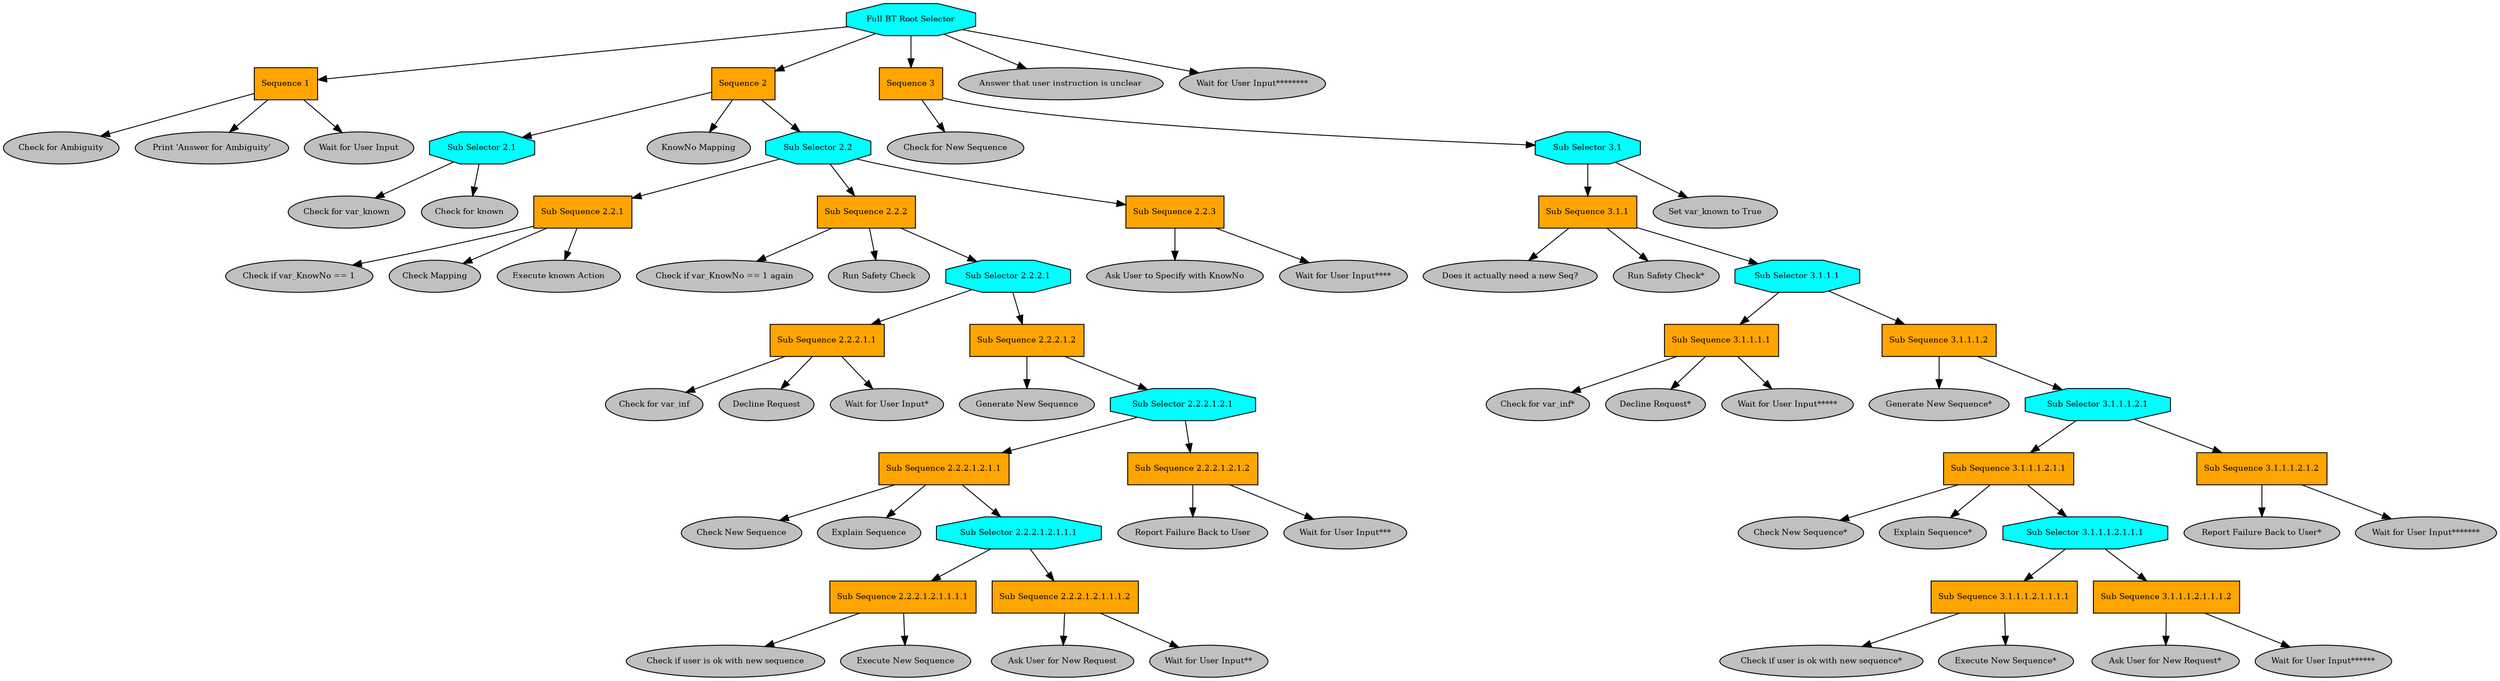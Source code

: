 digraph pastafarianism {
ordering=out;
graph [fontname="times-roman"];
node [fontname="times-roman"];
edge [fontname="times-roman"];
"Full BT Root Selector" [fillcolor=cyan, fontcolor=black, fontsize=9, label="Full BT Root Selector", shape=octagon, style=filled];
"Sequence 1" [fillcolor=orange, fontcolor=black, fontsize=9, label="Sequence 1", shape=box, style=filled];
"Full BT Root Selector" -> "Sequence 1";
"Check for Ambiguity" [fillcolor=gray, fontcolor=black, fontsize=9, label="Check for Ambiguity", shape=ellipse, style=filled];
"Sequence 1" -> "Check for Ambiguity";
"Print 'Answer for Ambiguity'" [fillcolor=gray, fontcolor=black, fontsize=9, label="Print 'Answer for Ambiguity'", shape=ellipse, style=filled];
"Sequence 1" -> "Print 'Answer for Ambiguity'";
"Wait for User Input" [fillcolor=gray, fontcolor=black, fontsize=9, label="Wait for User Input", shape=ellipse, style=filled];
"Sequence 1" -> "Wait for User Input";
"Sequence 2" [fillcolor=orange, fontcolor=black, fontsize=9, label="Sequence 2", shape=box, style=filled];
"Full BT Root Selector" -> "Sequence 2";
"Sub Selector 2.1" [fillcolor=cyan, fontcolor=black, fontsize=9, label="Sub Selector 2.1", shape=octagon, style=filled];
"Sequence 2" -> "Sub Selector 2.1";
"Check for var_known" [fillcolor=gray, fontcolor=black, fontsize=9, label="Check for var_known", shape=ellipse, style=filled];
"Sub Selector 2.1" -> "Check for var_known";
"Check for known" [fillcolor=gray, fontcolor=black, fontsize=9, label="Check for known", shape=ellipse, style=filled];
"Sub Selector 2.1" -> "Check for known";
"KnowNo Mapping" [fillcolor=gray, fontcolor=black, fontsize=9, label="KnowNo Mapping", shape=ellipse, style=filled];
"Sequence 2" -> "KnowNo Mapping";
"Sub Selector 2.2" [fillcolor=cyan, fontcolor=black, fontsize=9, label="Sub Selector 2.2", shape=octagon, style=filled];
"Sequence 2" -> "Sub Selector 2.2";
"Sub Sequence 2.2.1" [fillcolor=orange, fontcolor=black, fontsize=9, label="Sub Sequence 2.2.1", shape=box, style=filled];
"Sub Selector 2.2" -> "Sub Sequence 2.2.1";
"Check if var_KnowNo == 1" [fillcolor=gray, fontcolor=black, fontsize=9, label="Check if var_KnowNo == 1", shape=ellipse, style=filled];
"Sub Sequence 2.2.1" -> "Check if var_KnowNo == 1";
"Check Mapping" [fillcolor=gray, fontcolor=black, fontsize=9, label="Check Mapping", shape=ellipse, style=filled];
"Sub Sequence 2.2.1" -> "Check Mapping";
"Execute known Action" [fillcolor=gray, fontcolor=black, fontsize=9, label="Execute known Action", shape=ellipse, style=filled];
"Sub Sequence 2.2.1" -> "Execute known Action";
"Sub Sequence 2.2.2" [fillcolor=orange, fontcolor=black, fontsize=9, label="Sub Sequence 2.2.2", shape=box, style=filled];
"Sub Selector 2.2" -> "Sub Sequence 2.2.2";
"Check if var_KnowNo == 1 again" [fillcolor=gray, fontcolor=black, fontsize=9, label="Check if var_KnowNo == 1 again", shape=ellipse, style=filled];
"Sub Sequence 2.2.2" -> "Check if var_KnowNo == 1 again";
"Run Safety Check" [fillcolor=gray, fontcolor=black, fontsize=9, label="Run Safety Check", shape=ellipse, style=filled];
"Sub Sequence 2.2.2" -> "Run Safety Check";
"Sub Selector 2.2.2.1" [fillcolor=cyan, fontcolor=black, fontsize=9, label="Sub Selector 2.2.2.1", shape=octagon, style=filled];
"Sub Sequence 2.2.2" -> "Sub Selector 2.2.2.1";
"Sub Sequence 2.2.2.1.1" [fillcolor=orange, fontcolor=black, fontsize=9, label="Sub Sequence 2.2.2.1.1", shape=box, style=filled];
"Sub Selector 2.2.2.1" -> "Sub Sequence 2.2.2.1.1";
"Check for var_inf" [fillcolor=gray, fontcolor=black, fontsize=9, label="Check for var_inf", shape=ellipse, style=filled];
"Sub Sequence 2.2.2.1.1" -> "Check for var_inf";
"Decline Request" [fillcolor=gray, fontcolor=black, fontsize=9, label="Decline Request", shape=ellipse, style=filled];
"Sub Sequence 2.2.2.1.1" -> "Decline Request";
"Wait for User Input*" [fillcolor=gray, fontcolor=black, fontsize=9, label="Wait for User Input*", shape=ellipse, style=filled];
"Sub Sequence 2.2.2.1.1" -> "Wait for User Input*";
"Sub Sequence 2.2.2.1.2" [fillcolor=orange, fontcolor=black, fontsize=9, label="Sub Sequence 2.2.2.1.2", shape=box, style=filled];
"Sub Selector 2.2.2.1" -> "Sub Sequence 2.2.2.1.2";
"Generate New Sequence" [fillcolor=gray, fontcolor=black, fontsize=9, label="Generate New Sequence", shape=ellipse, style=filled];
"Sub Sequence 2.2.2.1.2" -> "Generate New Sequence";
"Sub Selector 2.2.2.1.2.1" [fillcolor=cyan, fontcolor=black, fontsize=9, label="Sub Selector 2.2.2.1.2.1", shape=octagon, style=filled];
"Sub Sequence 2.2.2.1.2" -> "Sub Selector 2.2.2.1.2.1";
"Sub Sequence 2.2.2.1.2.1.1" [fillcolor=orange, fontcolor=black, fontsize=9, label="Sub Sequence 2.2.2.1.2.1.1", shape=box, style=filled];
"Sub Selector 2.2.2.1.2.1" -> "Sub Sequence 2.2.2.1.2.1.1";
"Check New Sequence" [fillcolor=gray, fontcolor=black, fontsize=9, label="Check New Sequence", shape=ellipse, style=filled];
"Sub Sequence 2.2.2.1.2.1.1" -> "Check New Sequence";
"Explain Sequence" [fillcolor=gray, fontcolor=black, fontsize=9, label="Explain Sequence", shape=ellipse, style=filled];
"Sub Sequence 2.2.2.1.2.1.1" -> "Explain Sequence";
"Sub Selector 2.2.2.1.2.1.1.1" [fillcolor=cyan, fontcolor=black, fontsize=9, label="Sub Selector 2.2.2.1.2.1.1.1", shape=octagon, style=filled];
"Sub Sequence 2.2.2.1.2.1.1" -> "Sub Selector 2.2.2.1.2.1.1.1";
"Sub Sequence 2.2.2.1.2.1.1.1.1" [fillcolor=orange, fontcolor=black, fontsize=9, label="Sub Sequence 2.2.2.1.2.1.1.1.1", shape=box, style=filled];
"Sub Selector 2.2.2.1.2.1.1.1" -> "Sub Sequence 2.2.2.1.2.1.1.1.1";
"Check if user is ok with new sequence" [fillcolor=gray, fontcolor=black, fontsize=9, label="Check if user is ok with new sequence", shape=ellipse, style=filled];
"Sub Sequence 2.2.2.1.2.1.1.1.1" -> "Check if user is ok with new sequence";
"Execute New Sequence" [fillcolor=gray, fontcolor=black, fontsize=9, label="Execute New Sequence", shape=ellipse, style=filled];
"Sub Sequence 2.2.2.1.2.1.1.1.1" -> "Execute New Sequence";
"Sub Sequence 2.2.2.1.2.1.1.1.2" [fillcolor=orange, fontcolor=black, fontsize=9, label="Sub Sequence 2.2.2.1.2.1.1.1.2", shape=box, style=filled];
"Sub Selector 2.2.2.1.2.1.1.1" -> "Sub Sequence 2.2.2.1.2.1.1.1.2";
"Ask User for New Request" [fillcolor=gray, fontcolor=black, fontsize=9, label="Ask User for New Request", shape=ellipse, style=filled];
"Sub Sequence 2.2.2.1.2.1.1.1.2" -> "Ask User for New Request";
"Wait for User Input**" [fillcolor=gray, fontcolor=black, fontsize=9, label="Wait for User Input**", shape=ellipse, style=filled];
"Sub Sequence 2.2.2.1.2.1.1.1.2" -> "Wait for User Input**";
"Sub Sequence 2.2.2.1.2.1.2" [fillcolor=orange, fontcolor=black, fontsize=9, label="Sub Sequence 2.2.2.1.2.1.2", shape=box, style=filled];
"Sub Selector 2.2.2.1.2.1" -> "Sub Sequence 2.2.2.1.2.1.2";
"Report Failure Back to User" [fillcolor=gray, fontcolor=black, fontsize=9, label="Report Failure Back to User", shape=ellipse, style=filled];
"Sub Sequence 2.2.2.1.2.1.2" -> "Report Failure Back to User";
"Wait for User Input***" [fillcolor=gray, fontcolor=black, fontsize=9, label="Wait for User Input***", shape=ellipse, style=filled];
"Sub Sequence 2.2.2.1.2.1.2" -> "Wait for User Input***";
"Sub Sequence 2.2.3" [fillcolor=orange, fontcolor=black, fontsize=9, label="Sub Sequence 2.2.3", shape=box, style=filled];
"Sub Selector 2.2" -> "Sub Sequence 2.2.3";
"Ask User to Specify with KnowNo" [fillcolor=gray, fontcolor=black, fontsize=9, label="Ask User to Specify with KnowNo", shape=ellipse, style=filled];
"Sub Sequence 2.2.3" -> "Ask User to Specify with KnowNo";
"Wait for User Input****" [fillcolor=gray, fontcolor=black, fontsize=9, label="Wait for User Input****", shape=ellipse, style=filled];
"Sub Sequence 2.2.3" -> "Wait for User Input****";
"Sequence 3" [fillcolor=orange, fontcolor=black, fontsize=9, label="Sequence 3", shape=box, style=filled];
"Full BT Root Selector" -> "Sequence 3";
"Check for New Sequence" [fillcolor=gray, fontcolor=black, fontsize=9, label="Check for New Sequence", shape=ellipse, style=filled];
"Sequence 3" -> "Check for New Sequence";
"Sub Selector 3.1" [fillcolor=cyan, fontcolor=black, fontsize=9, label="Sub Selector 3.1", shape=octagon, style=filled];
"Sequence 3" -> "Sub Selector 3.1";
"Sub Sequence 3.1.1" [fillcolor=orange, fontcolor=black, fontsize=9, label="Sub Sequence 3.1.1", shape=box, style=filled];
"Sub Selector 3.1" -> "Sub Sequence 3.1.1";
"Does it actually need a new Seq?" [fillcolor=gray, fontcolor=black, fontsize=9, label="Does it actually need a new Seq?", shape=ellipse, style=filled];
"Sub Sequence 3.1.1" -> "Does it actually need a new Seq?";
"Run Safety Check*" [fillcolor=gray, fontcolor=black, fontsize=9, label="Run Safety Check*", shape=ellipse, style=filled];
"Sub Sequence 3.1.1" -> "Run Safety Check*";
"Sub Selector 3.1.1.1" [fillcolor=cyan, fontcolor=black, fontsize=9, label="Sub Selector 3.1.1.1", shape=octagon, style=filled];
"Sub Sequence 3.1.1" -> "Sub Selector 3.1.1.1";
"Sub Sequence 3.1.1.1.1" [fillcolor=orange, fontcolor=black, fontsize=9, label="Sub Sequence 3.1.1.1.1", shape=box, style=filled];
"Sub Selector 3.1.1.1" -> "Sub Sequence 3.1.1.1.1";
"Check for var_inf*" [fillcolor=gray, fontcolor=black, fontsize=9, label="Check for var_inf*", shape=ellipse, style=filled];
"Sub Sequence 3.1.1.1.1" -> "Check for var_inf*";
"Decline Request*" [fillcolor=gray, fontcolor=black, fontsize=9, label="Decline Request*", shape=ellipse, style=filled];
"Sub Sequence 3.1.1.1.1" -> "Decline Request*";
"Wait for User Input*****" [fillcolor=gray, fontcolor=black, fontsize=9, label="Wait for User Input*****", shape=ellipse, style=filled];
"Sub Sequence 3.1.1.1.1" -> "Wait for User Input*****";
"Sub Sequence 3.1.1.1.2" [fillcolor=orange, fontcolor=black, fontsize=9, label="Sub Sequence 3.1.1.1.2", shape=box, style=filled];
"Sub Selector 3.1.1.1" -> "Sub Sequence 3.1.1.1.2";
"Generate New Sequence*" [fillcolor=gray, fontcolor=black, fontsize=9, label="Generate New Sequence*", shape=ellipse, style=filled];
"Sub Sequence 3.1.1.1.2" -> "Generate New Sequence*";
"Sub Selector 3.1.1.1.2.1" [fillcolor=cyan, fontcolor=black, fontsize=9, label="Sub Selector 3.1.1.1.2.1", shape=octagon, style=filled];
"Sub Sequence 3.1.1.1.2" -> "Sub Selector 3.1.1.1.2.1";
"Sub Sequence 3.1.1.1.2.1.1" [fillcolor=orange, fontcolor=black, fontsize=9, label="Sub Sequence 3.1.1.1.2.1.1", shape=box, style=filled];
"Sub Selector 3.1.1.1.2.1" -> "Sub Sequence 3.1.1.1.2.1.1";
"Check New Sequence*" [fillcolor=gray, fontcolor=black, fontsize=9, label="Check New Sequence*", shape=ellipse, style=filled];
"Sub Sequence 3.1.1.1.2.1.1" -> "Check New Sequence*";
"Explain Sequence*" [fillcolor=gray, fontcolor=black, fontsize=9, label="Explain Sequence*", shape=ellipse, style=filled];
"Sub Sequence 3.1.1.1.2.1.1" -> "Explain Sequence*";
"Sub Selector 3.1.1.1.2.1.1.1" [fillcolor=cyan, fontcolor=black, fontsize=9, label="Sub Selector 3.1.1.1.2.1.1.1", shape=octagon, style=filled];
"Sub Sequence 3.1.1.1.2.1.1" -> "Sub Selector 3.1.1.1.2.1.1.1";
"Sub Sequence 3.1.1.1.2.1.1.1.1" [fillcolor=orange, fontcolor=black, fontsize=9, label="Sub Sequence 3.1.1.1.2.1.1.1.1", shape=box, style=filled];
"Sub Selector 3.1.1.1.2.1.1.1" -> "Sub Sequence 3.1.1.1.2.1.1.1.1";
"Check if user is ok with new sequence*" [fillcolor=gray, fontcolor=black, fontsize=9, label="Check if user is ok with new sequence*", shape=ellipse, style=filled];
"Sub Sequence 3.1.1.1.2.1.1.1.1" -> "Check if user is ok with new sequence*";
"Execute New Sequence*" [fillcolor=gray, fontcolor=black, fontsize=9, label="Execute New Sequence*", shape=ellipse, style=filled];
"Sub Sequence 3.1.1.1.2.1.1.1.1" -> "Execute New Sequence*";
"Sub Sequence 3.1.1.1.2.1.1.1.2" [fillcolor=orange, fontcolor=black, fontsize=9, label="Sub Sequence 3.1.1.1.2.1.1.1.2", shape=box, style=filled];
"Sub Selector 3.1.1.1.2.1.1.1" -> "Sub Sequence 3.1.1.1.2.1.1.1.2";
"Ask User for New Request*" [fillcolor=gray, fontcolor=black, fontsize=9, label="Ask User for New Request*", shape=ellipse, style=filled];
"Sub Sequence 3.1.1.1.2.1.1.1.2" -> "Ask User for New Request*";
"Wait for User Input******" [fillcolor=gray, fontcolor=black, fontsize=9, label="Wait for User Input******", shape=ellipse, style=filled];
"Sub Sequence 3.1.1.1.2.1.1.1.2" -> "Wait for User Input******";
"Sub Sequence 3.1.1.1.2.1.2" [fillcolor=orange, fontcolor=black, fontsize=9, label="Sub Sequence 3.1.1.1.2.1.2", shape=box, style=filled];
"Sub Selector 3.1.1.1.2.1" -> "Sub Sequence 3.1.1.1.2.1.2";
"Report Failure Back to User*" [fillcolor=gray, fontcolor=black, fontsize=9, label="Report Failure Back to User*", shape=ellipse, style=filled];
"Sub Sequence 3.1.1.1.2.1.2" -> "Report Failure Back to User*";
"Wait for User Input*******" [fillcolor=gray, fontcolor=black, fontsize=9, label="Wait for User Input*******", shape=ellipse, style=filled];
"Sub Sequence 3.1.1.1.2.1.2" -> "Wait for User Input*******";
"Set var_known to True" [fillcolor=gray, fontcolor=black, fontsize=9, label="Set var_known to True", shape=ellipse, style=filled];
"Sub Selector 3.1" -> "Set var_known to True";
"Answer that user instruction is unclear" [fillcolor=gray, fontcolor=black, fontsize=9, label="Answer that user instruction is unclear", shape=ellipse, style=filled];
"Full BT Root Selector" -> "Answer that user instruction is unclear";
"Wait for User Input********" [fillcolor=gray, fontcolor=black, fontsize=9, label="Wait for User Input********", shape=ellipse, style=filled];
"Full BT Root Selector" -> "Wait for User Input********";
}
